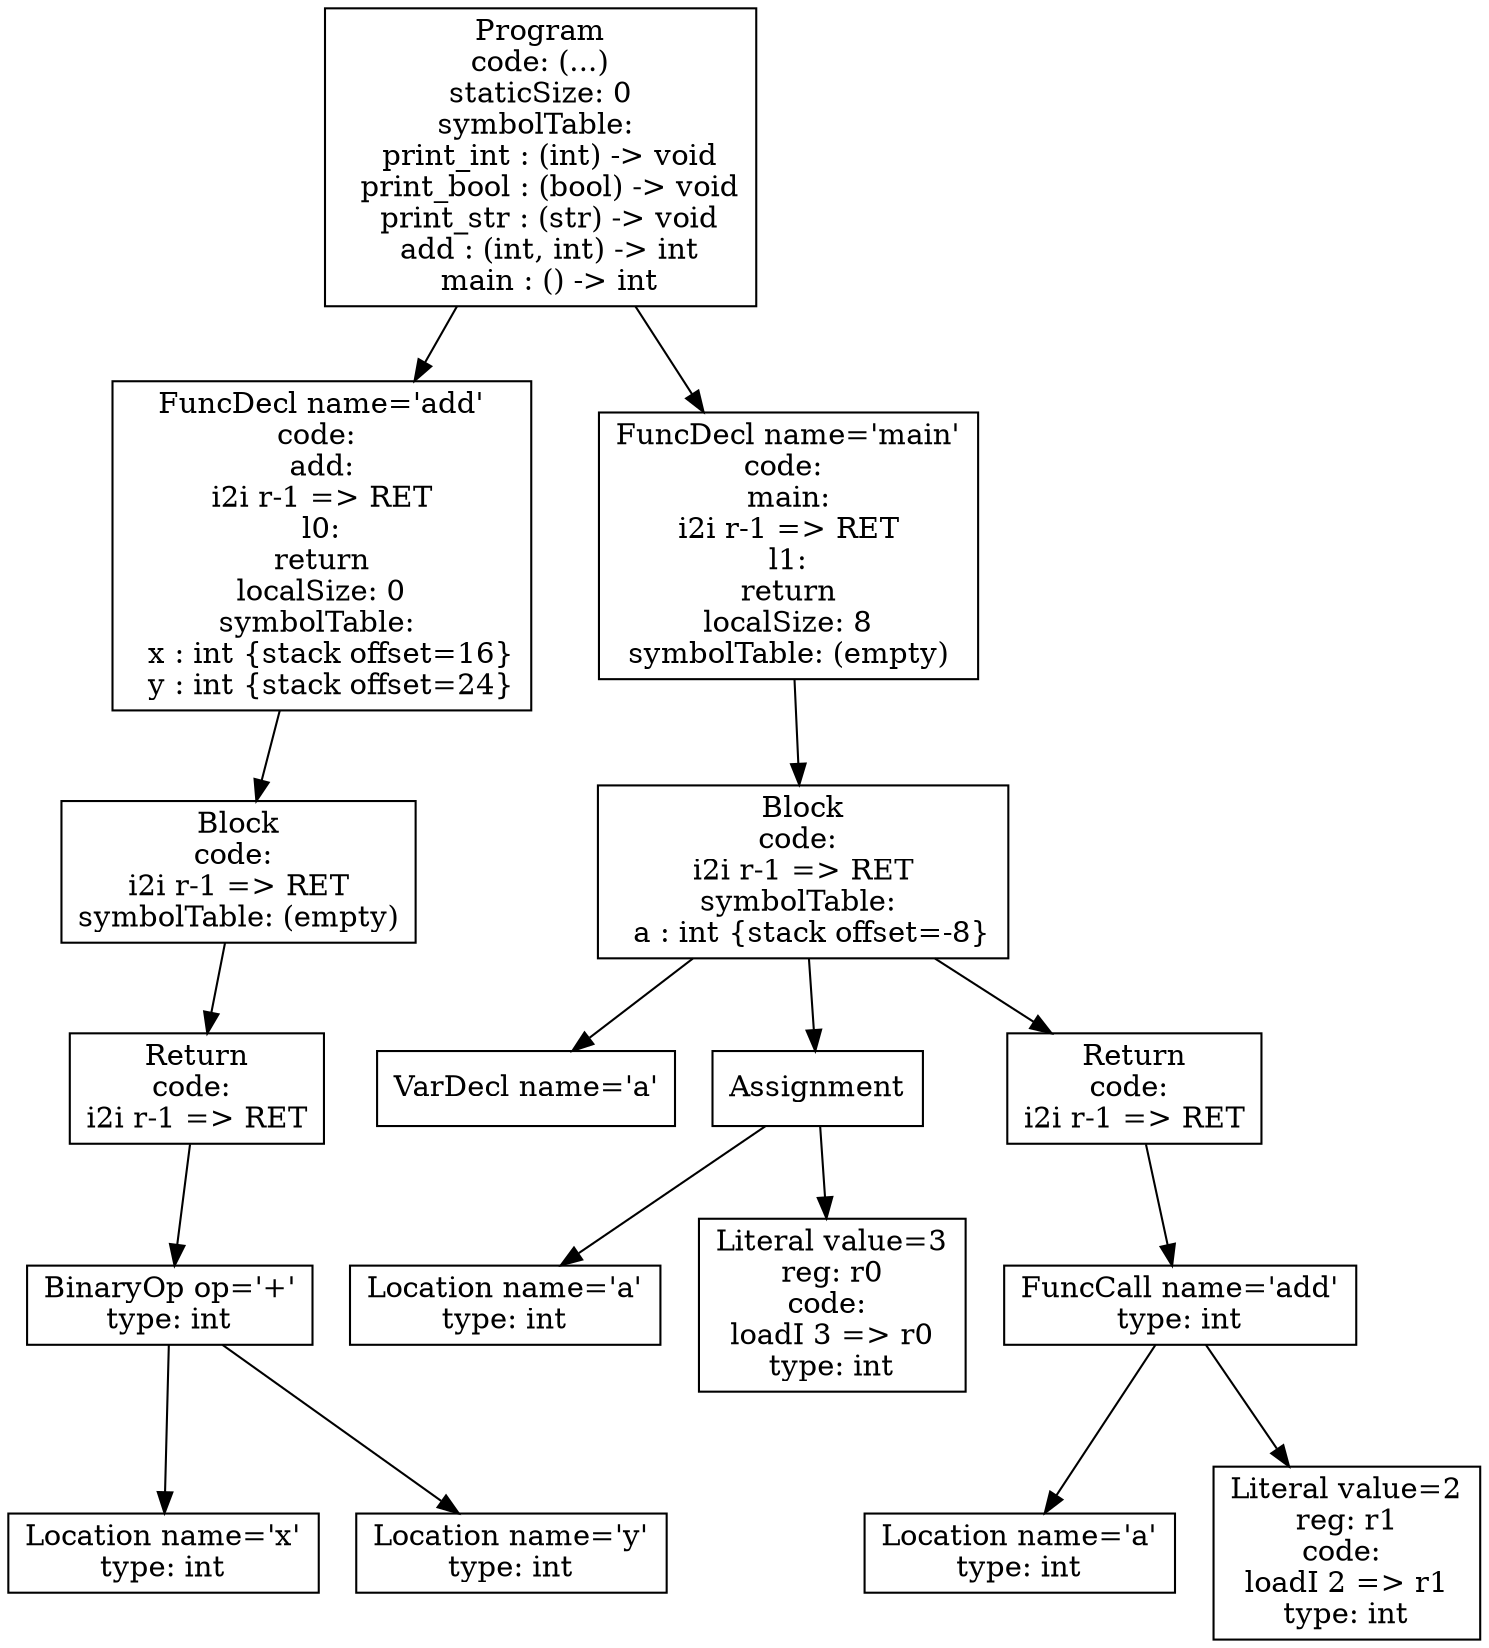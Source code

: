 digraph AST {
5 [shape=box, label="Location name='x'\ntype: int"];
6 [shape=box, label="Location name='y'\ntype: int"];
4 [shape=box, label="BinaryOp op='+'\ntype: int"];
4 -> 5;
4 -> 6;
3 [shape=box, label="Return\ncode: \ni2i r-1 => RET"];
3 -> 4;
2 [shape=box, label="Block\ncode: \ni2i r-1 => RET\nsymbolTable: (empty)"];
2 -> 3;
1 [shape=box, label="FuncDecl name='add'\ncode: \nadd:\ni2i r-1 => RET\nl0:\nreturn\nlocalSize: 0\nsymbolTable: \n  x : int {stack offset=16}\n  y : int {stack offset=24}"];
1 -> 2;
9 [shape=box, label="VarDecl name='a'"];
11 [shape=box, label="Location name='a'\ntype: int"];
12 [shape=box, label="Literal value=3\nreg: r0\ncode: \nloadI 3 => r0\ntype: int"];
10 [shape=box, label="Assignment"];
10 -> 11;
10 -> 12;
15 [shape=box, label="Location name='a'\ntype: int"];
16 [shape=box, label="Literal value=2\nreg: r1\ncode: \nloadI 2 => r1\ntype: int"];
14 [shape=box, label="FuncCall name='add'\ntype: int"];
14 -> 15;
14 -> 16;
13 [shape=box, label="Return\ncode: \ni2i r-1 => RET"];
13 -> 14;
8 [shape=box, label="Block\ncode: \ni2i r-1 => RET\nsymbolTable: \n  a : int {stack offset=-8}"];
8 -> 9;
8 -> 10;
8 -> 13;
7 [shape=box, label="FuncDecl name='main'\ncode: \nmain:\ni2i r-1 => RET\nl1:\nreturn\nlocalSize: 8\nsymbolTable: (empty)"];
7 -> 8;
0 [shape=box, label="Program\ncode: (...)\nstaticSize: 0\nsymbolTable: \n  print_int : (int) -> void\n  print_bool : (bool) -> void\n  print_str : (str) -> void\n  add : (int, int) -> int\n  main : () -> int"];
0 -> 1;
0 -> 7;
}
